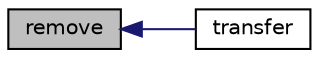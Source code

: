 digraph "remove"
{
  bgcolor="transparent";
  edge [fontname="Helvetica",fontsize="10",labelfontname="Helvetica",labelfontsize="10"];
  node [fontname="Helvetica",fontsize="10",shape=record];
  rankdir="LR";
  Node1 [label="remove",height=0.2,width=0.4,color="black", fillcolor="grey75", style="filled", fontcolor="black"];
  Node1 -> Node2 [dir="back",color="midnightblue",fontsize="10",style="solid",fontname="Helvetica"];
  Node2 [label="transfer",height=0.2,width=0.4,color="black",URL="$a02344.html#a67fed8bf1c7cb0e608ccb31d471d62db",tooltip="Transfer the contents of the argument into this List. "];
}
